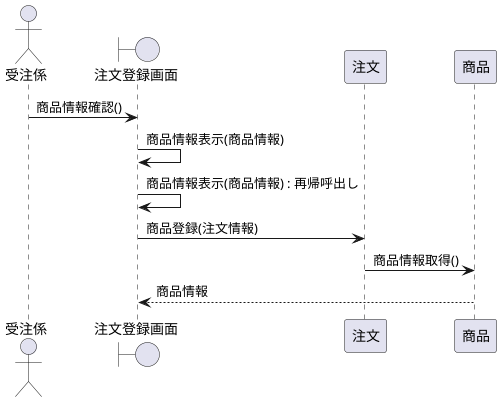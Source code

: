 @startuml 演習4-4
actor 受注係
boundary 注文登録画面

受注係 -> 注文登録画面: 商品情報確認()
注文登録画面 -> 注文登録画面: 商品情報表示(商品情報)
注文登録画面 -> 注文登録画面: 商品情報表示(商品情報) : 再帰呼出し
注文登録画面 -> 注文: 商品登録(注文情報)
注文 -> 商品: 商品情報取得()
商品 --> 注文登録画面: 商品情報
@enduml
